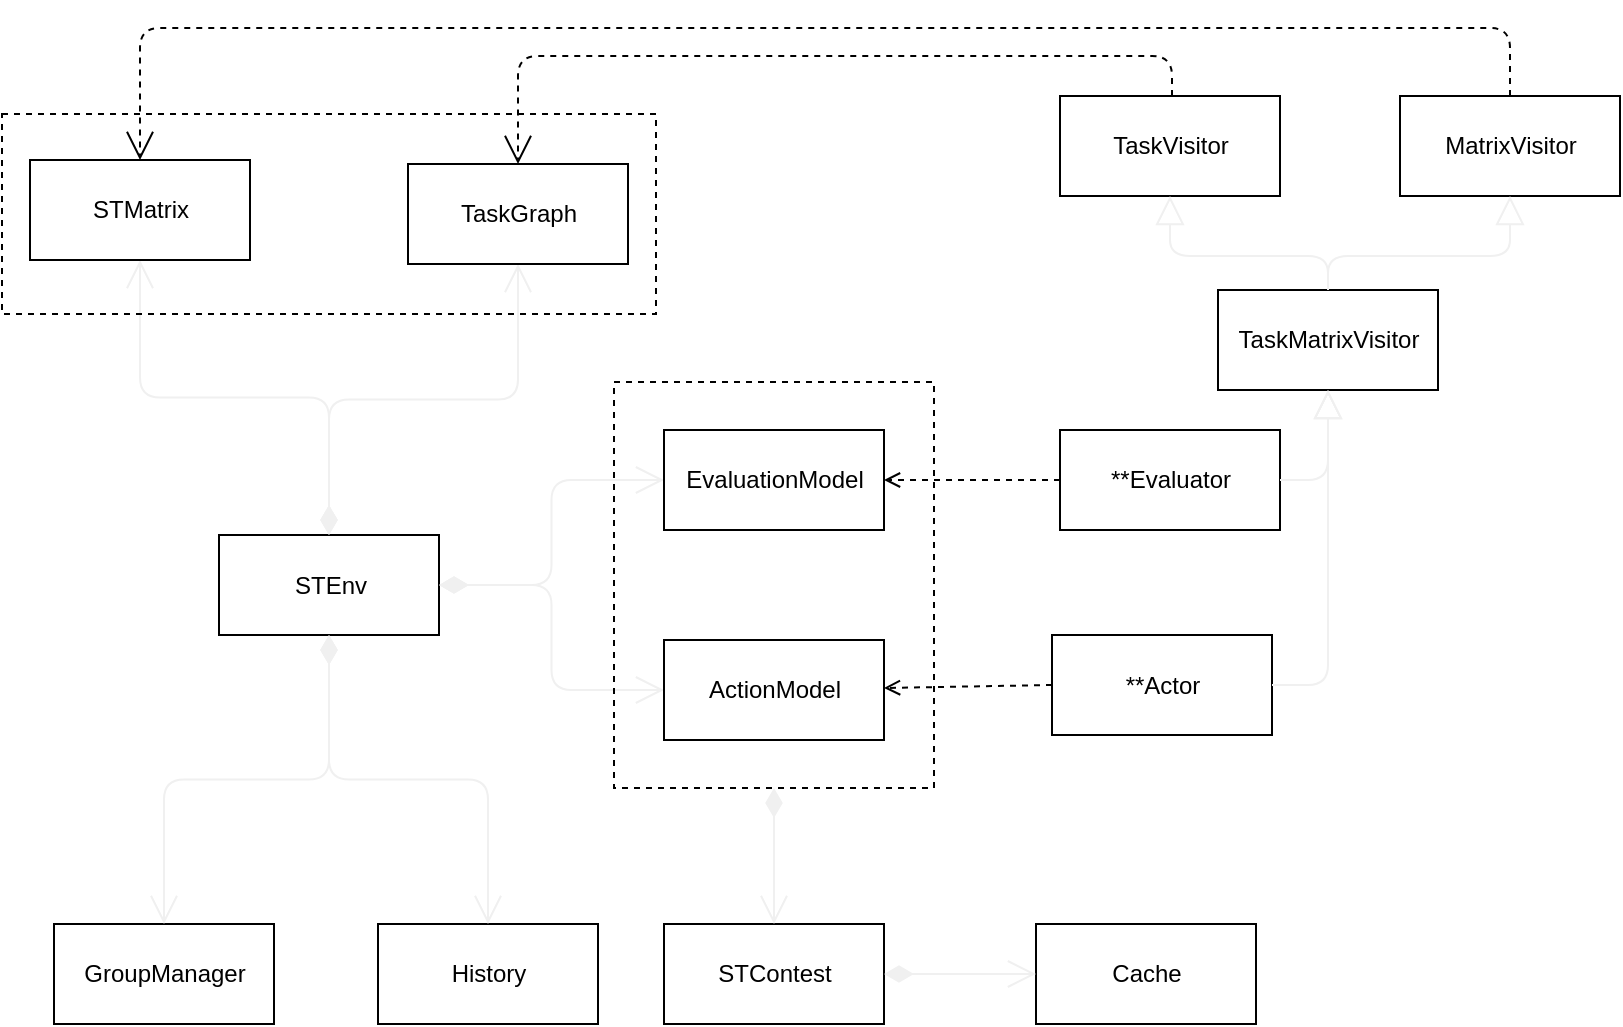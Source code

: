 <mxfile>
    <diagram id="BZu6kjtCQqO_jPs3tDPP" name="Page-1">
        <mxGraphModel dx="820" dy="63" grid="0" gridSize="10" guides="1" tooltips="1" connect="1" arrows="1" fold="1" page="0" pageScale="1" pageWidth="850" pageHeight="1100" math="0" shadow="0">
            <root>
                <mxCell id="0"/>
                <mxCell id="1" parent="0"/>
                <mxCell id="2" value="STEnv" style="html=1;" parent="1" vertex="1">
                    <mxGeometry x="115.5" y="740.5" width="110" height="50" as="geometry"/>
                </mxCell>
                <mxCell id="7" style="edgeStyle=orthogonalEdgeStyle;rounded=1;orthogonalLoop=1;jettySize=auto;html=1;exitX=1;exitY=0.5;exitDx=0;exitDy=0;entryX=0;entryY=0.5;entryDx=0;entryDy=0;shadow=0;startArrow=diamondThin;startFill=1;endArrow=open;endFill=0;strokeColor=#f0f0f0;strokeWidth=1;endSize=12;startSize=12;" parent="1" source="2" target="3" edge="1">
                    <mxGeometry relative="1" as="geometry">
                        <mxPoint x="602.5" y="820" as="sourcePoint"/>
                        <mxPoint x="720" y="655" as="targetPoint"/>
                    </mxGeometry>
                </mxCell>
                <mxCell id="8" style="edgeStyle=orthogonalEdgeStyle;rounded=1;orthogonalLoop=1;jettySize=auto;html=1;exitX=1;exitY=0.5;exitDx=0;exitDy=0;entryX=0;entryY=0.5;entryDx=0;entryDy=0;shadow=0;startArrow=diamondThin;startFill=1;endArrow=open;endFill=0;strokeColor=#f0f0f0;strokeWidth=1;endSize=12;startSize=12;" parent="1" source="2" target="4" edge="1">
                    <mxGeometry relative="1" as="geometry">
                        <mxPoint x="236" y="723" as="sourcePoint"/>
                        <mxPoint x="333" y="723" as="targetPoint"/>
                    </mxGeometry>
                </mxCell>
                <mxCell id="9" style="edgeStyle=orthogonalEdgeStyle;rounded=1;orthogonalLoop=1;jettySize=auto;html=1;shadow=0;startArrow=diamondThin;startFill=1;endArrow=open;endFill=0;strokeColor=#f0f0f0;strokeWidth=1;endSize=12;startSize=12;" parent="1" source="2" target="5" edge="1">
                    <mxGeometry relative="1" as="geometry">
                        <mxPoint x="236" y="723" as="sourcePoint"/>
                        <mxPoint x="333" y="723" as="targetPoint"/>
                    </mxGeometry>
                </mxCell>
                <mxCell id="10" style="edgeStyle=orthogonalEdgeStyle;rounded=1;orthogonalLoop=1;jettySize=auto;html=1;exitX=0.5;exitY=0;exitDx=0;exitDy=0;shadow=0;startArrow=diamondThin;startFill=1;endArrow=open;endFill=0;strokeColor=#f0f0f0;strokeWidth=1;endSize=12;startSize=12;entryX=0.5;entryY=1;entryDx=0;entryDy=0;" parent="1" source="2" target="6" edge="1">
                    <mxGeometry relative="1" as="geometry">
                        <mxPoint x="181" y="698" as="sourcePoint"/>
                        <mxPoint x="86" y="613" as="targetPoint"/>
                    </mxGeometry>
                </mxCell>
                <mxCell id="12" value="" style="rounded=0;whiteSpace=wrap;html=1;dashed=1;fillColor=none;" parent="1" vertex="1">
                    <mxGeometry x="7" y="530" width="327" height="100" as="geometry"/>
                </mxCell>
                <mxCell id="14" value="" style="rounded=0;whiteSpace=wrap;html=1;dashed=1;fillColor=none;" parent="1" vertex="1">
                    <mxGeometry x="313" y="664" width="160" height="203" as="geometry"/>
                </mxCell>
                <mxCell id="16" value="" style="group" parent="1" vertex="1" connectable="0">
                    <mxGeometry x="21" y="553" width="299" height="52" as="geometry"/>
                </mxCell>
                <mxCell id="5" value="STMatrix" style="html=1;" parent="16" vertex="1">
                    <mxGeometry width="110" height="50" as="geometry"/>
                </mxCell>
                <mxCell id="6" value="TaskGraph" style="html=1;" parent="16" vertex="1">
                    <mxGeometry x="189" y="2" width="110" height="50" as="geometry"/>
                </mxCell>
                <mxCell id="17" value="" style="group" parent="1" vertex="1" connectable="0">
                    <mxGeometry x="337" y="688" width="112" height="155" as="geometry"/>
                </mxCell>
                <mxCell id="3" value="EvaluationModel" style="html=1;" parent="17" vertex="1">
                    <mxGeometry x="1" width="110" height="50" as="geometry"/>
                </mxCell>
                <mxCell id="4" value="ActionModel" style="html=1;" parent="17" vertex="1">
                    <mxGeometry x="1" y="105" width="110" height="50" as="geometry"/>
                </mxCell>
                <mxCell id="18" value="TaskVisitor" style="html=1;" parent="1" vertex="1">
                    <mxGeometry x="536" y="521" width="110" height="50" as="geometry"/>
                </mxCell>
                <mxCell id="19" value="MatrixVisitor" style="html=1;" parent="1" vertex="1">
                    <mxGeometry x="706" y="521" width="110" height="50" as="geometry"/>
                </mxCell>
                <mxCell id="20" value="" style="endArrow=open;endSize=12;dashed=1;html=1;exitX=0.5;exitY=0;exitDx=0;exitDy=0;entryX=0.5;entryY=0;entryDx=0;entryDy=0;edgeStyle=orthogonalEdgeStyle;" parent="1" source="19" target="5" edge="1">
                    <mxGeometry width="160" relative="1" as="geometry">
                        <mxPoint x="249" y="692" as="sourcePoint"/>
                        <mxPoint x="409" y="692" as="targetPoint"/>
                        <Array as="points">
                            <mxPoint x="761" y="487"/>
                            <mxPoint x="76" y="487"/>
                        </Array>
                    </mxGeometry>
                </mxCell>
                <mxCell id="21" value="**Evaluator" style="html=1;" parent="1" vertex="1">
                    <mxGeometry x="536" y="688" width="110" height="50" as="geometry"/>
                </mxCell>
                <mxCell id="22" value="" style="endArrow=open;dashed=1;html=1;exitX=0;exitY=0.5;exitDx=0;exitDy=0;entryX=1;entryY=0.5;entryDx=0;entryDy=0;" parent="1" source="21" target="3" edge="1">
                    <mxGeometry width="160" relative="1" as="geometry">
                        <mxPoint x="601" y="565" as="sourcePoint"/>
                        <mxPoint x="86" y="563" as="targetPoint"/>
                    </mxGeometry>
                </mxCell>
                <mxCell id="25" value="" style="endArrow=open;endSize=12;dashed=1;html=1;entryX=0.5;entryY=0;entryDx=0;entryDy=0;edgeStyle=orthogonalEdgeStyle;" parent="1" target="6" edge="1">
                    <mxGeometry width="160" relative="1" as="geometry">
                        <mxPoint x="592" y="521" as="sourcePoint"/>
                        <mxPoint x="86" y="563" as="targetPoint"/>
                        <Array as="points">
                            <mxPoint x="592" y="521"/>
                            <mxPoint x="592" y="501"/>
                            <mxPoint x="265" y="501"/>
                        </Array>
                    </mxGeometry>
                </mxCell>
                <mxCell id="26" value="TaskMatrixVisitor" style="html=1;" parent="1" vertex="1">
                    <mxGeometry x="615" y="618" width="110" height="50" as="geometry"/>
                </mxCell>
                <mxCell id="27" style="rounded=1;orthogonalLoop=1;jettySize=auto;html=1;exitX=0.5;exitY=0;exitDx=0;exitDy=0;shadow=0;endArrow=block;endFill=0;strokeColor=#f0f0f0;strokeWidth=1;endSize=12;startSize=12;edgeStyle=orthogonalEdgeStyle;entryX=0.5;entryY=1;entryDx=0;entryDy=0;" parent="1" source="26" target="18" edge="1">
                    <mxGeometry relative="1" as="geometry">
                        <mxPoint x="601" y="698" as="sourcePoint"/>
                        <mxPoint x="592" y="568" as="targetPoint"/>
                        <Array as="points">
                            <mxPoint x="670" y="601"/>
                            <mxPoint x="591" y="601"/>
                        </Array>
                    </mxGeometry>
                </mxCell>
                <mxCell id="28" style="rounded=1;orthogonalLoop=1;jettySize=auto;html=1;exitX=0.5;exitY=0;exitDx=0;exitDy=0;shadow=0;endArrow=block;endFill=0;strokeColor=#f0f0f0;strokeWidth=1;endSize=12;startSize=12;entryX=0.5;entryY=1;entryDx=0;entryDy=0;edgeStyle=orthogonalEdgeStyle;" parent="1" source="26" target="19" edge="1">
                    <mxGeometry relative="1" as="geometry">
                        <mxPoint x="680" y="631" as="sourcePoint"/>
                        <mxPoint x="602" y="592" as="targetPoint"/>
                        <Array as="points">
                            <mxPoint x="670" y="601"/>
                            <mxPoint x="761" y="601"/>
                        </Array>
                    </mxGeometry>
                </mxCell>
                <mxCell id="29" style="rounded=1;orthogonalLoop=1;jettySize=auto;html=1;exitX=1;exitY=0.5;exitDx=0;exitDy=0;shadow=0;endArrow=block;endFill=0;strokeColor=#f0f0f0;strokeWidth=1;endSize=12;startSize=12;entryX=0.5;entryY=1;entryDx=0;entryDy=0;edgeStyle=orthogonalEdgeStyle;" parent="1" source="21" target="26" edge="1">
                    <mxGeometry relative="1" as="geometry">
                        <mxPoint x="680" y="628" as="sourcePoint"/>
                        <mxPoint x="771" y="581" as="targetPoint"/>
                    </mxGeometry>
                </mxCell>
                <mxCell id="30" value="**Actor" style="html=1;" parent="1" vertex="1">
                    <mxGeometry x="532" y="790.5" width="110" height="50" as="geometry"/>
                </mxCell>
                <mxCell id="31" style="rounded=1;orthogonalLoop=1;jettySize=auto;html=1;exitX=1;exitY=0.5;exitDx=0;exitDy=0;shadow=0;endArrow=block;endFill=0;strokeColor=#f0f0f0;strokeWidth=1;endSize=12;startSize=12;edgeStyle=orthogonalEdgeStyle;entryX=0.5;entryY=1;entryDx=0;entryDy=0;" parent="1" source="30" target="26" edge="1">
                    <mxGeometry relative="1" as="geometry">
                        <mxPoint x="656" y="723" as="sourcePoint"/>
                        <mxPoint x="665" y="674" as="targetPoint"/>
                    </mxGeometry>
                </mxCell>
                <mxCell id="32" value="" style="endArrow=open;dashed=1;html=1;exitX=0;exitY=0.5;exitDx=0;exitDy=0;" parent="1" source="30" target="4" edge="1">
                    <mxGeometry width="160" relative="1" as="geometry">
                        <mxPoint x="546" y="723" as="sourcePoint"/>
                        <mxPoint x="458" y="723" as="targetPoint"/>
                    </mxGeometry>
                </mxCell>
                <mxCell id="33" value="STContest" style="html=1;" parent="1" vertex="1">
                    <mxGeometry x="338" y="935" width="110" height="50" as="geometry"/>
                </mxCell>
                <mxCell id="35" style="rounded=1;orthogonalLoop=1;jettySize=auto;html=1;exitX=0.5;exitY=1;exitDx=0;exitDy=0;shadow=0;startArrow=diamondThin;startFill=1;endArrow=open;endFill=0;strokeColor=#f0f0f0;strokeWidth=1;endSize=12;startSize=12;entryX=0.5;entryY=0;entryDx=0;entryDy=0;" parent="1" source="14" target="33" edge="1">
                    <mxGeometry relative="1" as="geometry">
                        <mxPoint x="180.5" y="750.5" as="sourcePoint"/>
                        <mxPoint x="275" y="615" as="targetPoint"/>
                    </mxGeometry>
                </mxCell>
                <mxCell id="36" value="Cache" style="html=1;" parent="1" vertex="1">
                    <mxGeometry x="524" y="935" width="110" height="50" as="geometry"/>
                </mxCell>
                <mxCell id="37" style="rounded=1;orthogonalLoop=1;jettySize=auto;html=1;exitX=1;exitY=0.5;exitDx=0;exitDy=0;shadow=0;startArrow=diamondThin;startFill=1;endArrow=open;endFill=0;strokeColor=#f0f0f0;strokeWidth=1;endSize=12;startSize=12;entryX=0;entryY=0.5;entryDx=0;entryDy=0;" parent="1" source="33" target="36" edge="1">
                    <mxGeometry relative="1" as="geometry">
                        <mxPoint x="403" y="877.0" as="sourcePoint"/>
                        <mxPoint x="403" y="945" as="targetPoint"/>
                    </mxGeometry>
                </mxCell>
                <mxCell id="40" value="History" style="html=1;" parent="1" vertex="1">
                    <mxGeometry x="195" y="935" width="110" height="50" as="geometry"/>
                </mxCell>
                <mxCell id="41" value="GroupManager" style="html=1;" parent="1" vertex="1">
                    <mxGeometry x="33" y="935" width="110" height="50" as="geometry"/>
                </mxCell>
                <mxCell id="42" style="edgeStyle=orthogonalEdgeStyle;rounded=1;orthogonalLoop=1;jettySize=auto;html=1;exitX=0.5;exitY=1;exitDx=0;exitDy=0;shadow=0;startArrow=diamondThin;startFill=1;endArrow=open;endFill=0;strokeColor=#f0f0f0;strokeWidth=1;endSize=12;startSize=12;" parent="1" source="2" target="40" edge="1">
                    <mxGeometry relative="1" as="geometry">
                        <mxPoint x="180.5" y="750.5" as="sourcePoint"/>
                        <mxPoint x="275" y="615" as="targetPoint"/>
                    </mxGeometry>
                </mxCell>
                <mxCell id="43" style="edgeStyle=orthogonalEdgeStyle;rounded=1;orthogonalLoop=1;jettySize=auto;html=1;exitX=0.5;exitY=1;exitDx=0;exitDy=0;shadow=0;startArrow=diamondThin;startFill=1;endArrow=open;endFill=0;strokeColor=#f0f0f0;strokeWidth=1;endSize=12;startSize=12;entryX=0.5;entryY=0;entryDx=0;entryDy=0;" parent="1" source="2" target="41" edge="1">
                    <mxGeometry relative="1" as="geometry">
                        <mxPoint x="180.5" y="800.5" as="sourcePoint"/>
                        <mxPoint x="260" y="945" as="targetPoint"/>
                    </mxGeometry>
                </mxCell>
            </root>
        </mxGraphModel>
    </diagram>
</mxfile>